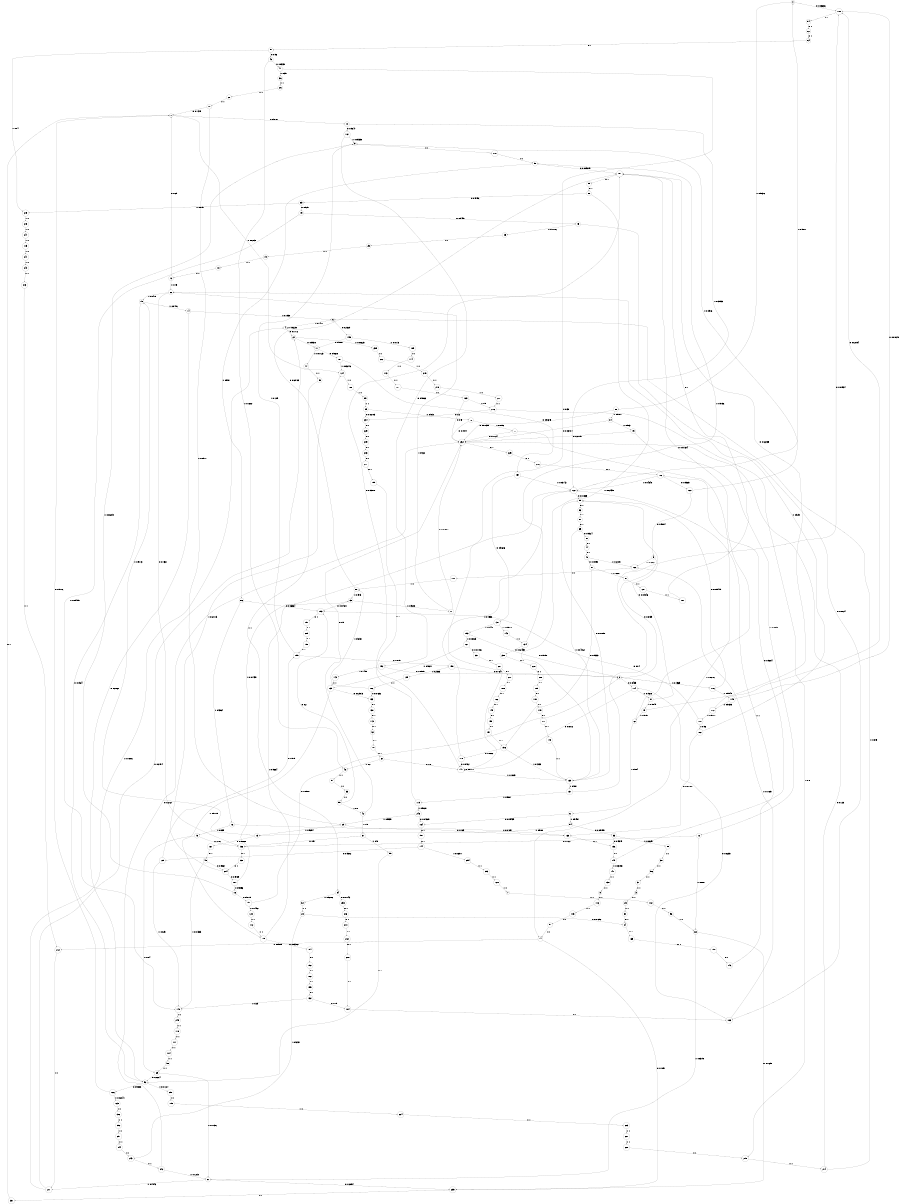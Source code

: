 digraph "ch2_both_grouped_diff_L17" {
size = "6,8.5";
ratio = "fill";
node [shape = circle];
node [fontsize = 24];
edge [fontsize = 24];
0 -> 100 [label = "0: 0.03636  "];
0 -> 88 [label = "1: 0.9636   "];
1 -> 10 [label = "0: 0.9787   "];
1 -> 124 [label = "1: 0.0213   "];
2 -> 114 [label = "0: 0.8435   "];
2 -> 176 [label = "1: 0.1565   "];
3 -> 23 [label = "1: 1        "];
4 -> 22 [label = "0: 0.1772   "];
4 -> 4 [label = "1: 0.8228   "];
5 -> 2 [label = "0: 0.8739   "];
5 -> 126 [label = "1: 0.1261   "];
6 -> 195 [label = "0: 0.2529   "];
6 -> 4 [label = "1: 0.7471   "];
7 -> 102 [label = "1: 1        "];
8 -> 116 [label = "1: 1        "];
9 -> 110 [label = "1: 1        "];
10 -> 161 [label = "0: 0.9647   "];
10 -> 122 [label = "1: 0.03533  "];
11 -> 181 [label = "0: 0.9828   "];
11 -> 47 [label = "1: 0.01723  "];
12 -> 1 [label = "0: 0.25     "];
12 -> 66 [label = "1: 0.75     "];
13 -> 167 [label = "0: 0.08868  "];
13 -> 15 [label = "1: 0.9113   "];
14 -> 52 [label = "0: 0.2062   "];
14 -> 6 [label = "1: 0.7938   "];
15 -> 52 [label = "0: 0.1524   "];
15 -> 14 [label = "1: 0.8476   "];
16 -> 151 [label = "0: 0.9179   "];
16 -> 9 [label = "1: 0.08209  "];
17 -> 1 [label = "0: 0.1429   "];
17 -> 29 [label = "1: 0.8571   "];
18 -> 12 [label = "1: 1        "];
19 -> 18 [label = "1: 1        "];
20 -> 17 [label = "1: 1        "];
21 -> 127 [label = "1: 1        "];
22 -> 11 [label = "0: 0.9938   "];
22 -> 239 [label = "1: 0.00625  "];
23 -> 30 [label = "1: 1        "];
24 -> 165 [label = "0: 1        "];
25 -> 19 [label = "1: 1        "];
26 -> 20 [label = "1: 1        "];
27 -> 196 [label = "0: 0.9333   "];
27 -> 21 [label = "1: 0.06667  "];
28 -> 24 [label = "0: 0.07692  "];
28 -> 243 [label = "1: 0.9231   "];
29 -> 163 [label = "0: 0.07057  "];
29 -> 13 [label = "1: 0.9294   "];
30 -> 24 [label = "0: 1        "];
31 -> 3 [label = "1: 1        "];
32 -> 28 [label = "1: 1        "];
33 -> 55 [label = "1: 1        "];
34 -> 233 [label = "0: 0.07143  "];
34 -> 32 [label = "1: 0.9286   "];
35 -> 25 [label = "1: 1        "];
36 -> 26 [label = "1: 1        "];
37 -> 236 [label = "0: 0.5      "];
37 -> 59 [label = "1: 0.5      "];
38 -> 56 [label = "1: 1        "];
39 -> 34 [label = "1: 1        "];
40 -> 27 [label = "0: 0.7895   "];
40 -> 126 [label = "1: 0.2105   "];
41 -> 147 [label = "0: 0.65     "];
41 -> 36 [label = "1: 0.35     "];
42 -> 232 [label = "0: 0.5      "];
42 -> 37 [label = "1: 0.5      "];
43 -> 41 [label = "0: 0.8333   "];
43 -> 46 [label = "1: 0.1667   "];
44 -> 40 [label = "0: 1        "];
45 -> 183 [label = "0: 0.8824   "];
45 -> 35 [label = "1: 0.1176   "];
46 -> 57 [label = "1: 1        "];
47 -> 39 [label = "1: 1        "];
48 -> 204 [label = "0: 0.9867   "];
48 -> 140 [label = "1: 0.01333  "];
49 -> 45 [label = "0: 0.9459   "];
49 -> 140 [label = "1: 0.05405  "];
50 -> 43 [label = "0: 0.96     "];
50 -> 249 [label = "1: 0.04     "];
51 -> 44 [label = "0: 1        "];
52 -> 166 [label = "0: 0.9888   "];
52 -> 250 [label = "1: 0.01124  "];
53 -> 156 [label = "0: 0.9375   "];
53 -> 58 [label = "1: 0.0625   "];
54 -> 53 [label = "0: 0.09195  "];
54 -> 13 [label = "1: 0.908    "];
55 -> 193 [label = "0: 0.2      "];
55 -> 42 [label = "1: 0.8      "];
56 -> 31 [label = "1: 1        "];
57 -> 33 [label = "1: 1        "];
58 -> 38 [label = "1: 1        "];
59 -> 52 [label = "0: 1        "];
60 -> 147 [label = "0: 0.8      "];
60 -> 46 [label = "1: 0.2      "];
61 -> 164 [label = "0: 0.05435  "];
61 -> 54 [label = "1: 0.9457   "];
62 -> 101 [label = "0: 0.01604  "];
62 -> 61 [label = "1: 0.984    "];
63 -> 49 [label = "0: 0.925    "];
63 -> 249 [label = "1: 0.075    "];
64 -> 50 [label = "0: 1        "];
65 -> 51 [label = "0: 0.9524   "];
65 -> 139 [label = "1: 0.04762  "];
66 -> 236 [label = "0: 0.1521   "];
66 -> 15 [label = "1: 0.8479   "];
67 -> 235 [label = "0: 0.2054   "];
67 -> 211 [label = "1: 0.7946   "];
68 -> 235 [label = "0: 0.1625   "];
68 -> 67 [label = "1: 0.8375   "];
69 -> 52 [label = "0: 0.2264   "];
69 -> 67 [label = "1: 0.7736   "];
70 -> 60 [label = "0: 1        "];
71 -> 232 [label = "0: 0.07801  "];
71 -> 66 [label = "1: 0.922    "];
72 -> 236 [label = "0: 0.122    "];
72 -> 68 [label = "1: 0.878    "];
73 -> 236 [label = "0: 0.16     "];
73 -> 69 [label = "1: 0.84     "];
74 -> 235 [label = "0: 0.1091   "];
74 -> 212 [label = "1: 0.8909   "];
75 -> 232 [label = "0: 0.2115   "];
75 -> 72 [label = "1: 0.7885   "];
76 -> 163 [label = "0: 0.165    "];
76 -> 73 [label = "1: 0.835    "];
77 -> 232 [label = "0: 0.1724   "];
77 -> 74 [label = "1: 0.8276   "];
78 -> 232 [label = "0: 0.1944   "];
78 -> 77 [label = "1: 0.8056   "];
79 -> 100 [label = "0: 0.02094  "];
79 -> 62 [label = "1: 0.9791   "];
80 -> 63 [label = "0: 0.9756   "];
80 -> 139 [label = "1: 0.02439  "];
81 -> 65 [label = "0: 1        "];
82 -> 64 [label = "0: 1        "];
83 -> 193 [label = "0: 0.07921  "];
83 -> 71 [label = "1: 0.9208   "];
84 -> 232 [label = "0: 0.03704  "];
84 -> 75 [label = "1: 0.963    "];
85 -> 234 [label = "0: 0.02703  "];
85 -> 78 [label = "1: 0.973    "];
86 -> 193 [label = "0: 0.06364  "];
86 -> 76 [label = "1: 0.9364   "];
87 -> 101 [label = "0: 0.02703  "];
87 -> 83 [label = "1: 0.973    "];
88 -> 232 [label = "0: 0.01835  "];
88 -> 84 [label = "1: 0.9817   "];
89 -> 85 [label = "1: 1        "];
90 -> 101 [label = "0: 0.009009  "];
90 -> 86 [label = "1: 0.991    "];
91 -> 99 [label = "0: 0.01546  "];
91 -> 79 [label = "1: 0.9845   "];
92 -> 70 [label = "0: 1        "];
93 -> 81 [label = "0: 1        "];
94 -> 82 [label = "0: 1        "];
95 -> 80 [label = "0: 1        "];
96 -> 68 [label = "1: 1        "];
97 -> 74 [label = "1: 1        "];
98 -> 69 [label = "1: 1        "];
99 -> 93 [label = "0: 1        "];
100 -> 94 [label = "0: 1        "];
101 -> 95 [label = "0: 1        "];
102 -> 96 [label = "1: 1        "];
103 -> 97 [label = "1: 1        "];
104 -> 98 [label = "1: 1        "];
105 -> 194 [label = "0: 0.03361  "];
105 -> 83 [label = "1: 0.9664   "];
106 -> 133 [label = "0: 0.07692  "];
106 -> 87 [label = "1: 0.9231   "];
107 -> 101 [label = "0: 1        "];
108 -> 89 [label = "1: 1        "];
109 -> 224 [label = "1: 1        "];
110 -> 90 [label = "1: 1        "];
111 -> 87 [label = "1: 1        "];
112 -> 105 [label = "1: 1        "];
113 -> 92 [label = "0: 1        "];
114 -> 147 [label = "0: 0.8072   "];
114 -> 91 [label = "1: 0.1928   "];
115 -> 241 [label = "1: 1        "];
116 -> 103 [label = "1: 1        "];
117 -> 104 [label = "1: 1        "];
118 -> 117 [label = "1: 1        "];
119 -> 101 [label = "0: 0.03818  "];
119 -> 246 [label = "1: 0.9618   "];
120 -> 7 [label = "1: 1        "];
121 -> 237 [label = "0: 0.01786  "];
121 -> 135 [label = "1: 0.9821   "];
122 -> 99 [label = "0: 0.01835  "];
122 -> 0 [label = "1: 0.9817   "];
123 -> 136 [label = "1: 1        "];
124 -> 108 [label = "1: 1        "];
125 -> 106 [label = "1: 1        "];
126 -> 111 [label = "1: 1        "];
127 -> 107 [label = "1: 1        "];
128 -> 112 [label = "1: 1        "];
129 -> 159 [label = "0: 0.975    "];
129 -> 140 [label = "1: 0.025    "];
130 -> 113 [label = "0: 1        "];
131 -> 153 [label = "0: 0.9448   "];
131 -> 143 [label = "1: 0.05518  "];
132 -> 184 [label = "0: 0.75     "];
132 -> 140 [label = "1: 0.25     "];
133 -> 130 [label = "0: 1        "];
134 -> 238 [label = "0: 0.02439  "];
134 -> 90 [label = "1: 0.9756   "];
135 -> 133 [label = "0: 0.02913  "];
135 -> 105 [label = "1: 0.9709   "];
136 -> 252 [label = "1: 1        "];
137 -> 100 [label = "0: 0.01934  "];
137 -> 119 [label = "1: 0.9807   "];
138 -> 8 [label = "1: 1        "];
139 -> 99 [label = "0: 0.01898  "];
139 -> 137 [label = "1: 0.981    "];
140 -> 245 [label = "1: 1        "];
141 -> 138 [label = "1: 1        "];
142 -> 135 [label = "1: 1        "];
143 -> 134 [label = "1: 1        "];
144 -> 129 [label = "0: 0.9302   "];
144 -> 254 [label = "1: 0.06977  "];
145 -> 186 [label = "0: 0.9684   "];
145 -> 141 [label = "1: 0.03158  "];
146 -> 122 [label = "1: 1        "];
147 -> 147 [label = "0: 0.8111   "];
147 -> 139 [label = "1: 0.1889   "];
148 -> 139 [label = "1: 1        "];
149 -> 198 [label = "0: 1        "];
150 -> 2 [label = "0: 0.7647   "];
150 -> 125 [label = "1: 0.2353   "];
151 -> 2 [label = "0: 0.8508   "];
151 -> 128 [label = "1: 0.1492   "];
152 -> 2 [label = "0: 0.8505   "];
152 -> 142 [label = "1: 0.1495   "];
153 -> 2 [label = "0: 0.9198   "];
153 -> 121 [label = "1: 0.08023  "];
154 -> 131 [label = "0: 0.9626   "];
154 -> 122 [label = "1: 0.03742  "];
155 -> 132 [label = "0: 1        "];
156 -> 145 [label = "0: 1        "];
157 -> 144 [label = "0: 1        "];
158 -> 146 [label = "0: 1        "];
159 -> 150 [label = "0: 0.875    "];
159 -> 9 [label = "1: 0.125    "];
160 -> 5 [label = "0: 0.9084   "];
160 -> 9 [label = "1: 0.0916   "];
161 -> 152 [label = "0: 0.9066   "];
161 -> 9 [label = "1: 0.09335  "];
162 -> 149 [label = "0: 1        "];
163 -> 156 [label = "0: 1        "];
164 -> 157 [label = "0: 1        "];
165 -> 158 [label = "0: 1        "];
166 -> 1 [label = "0: 0.9716   "];
166 -> 123 [label = "1: 0.02841  "];
167 -> 48 [label = "0: 1        "];
168 -> 163 [label = "0: 0.07101  "];
168 -> 66 [label = "1: 0.929    "];
169 -> 232 [label = "0: 0.5      "];
169 -> 216 [label = "1: 0.5      "];
170 -> 193 [label = "0: 0.04     "];
170 -> 168 [label = "1: 0.96     "];
171 -> 169 [label = "1: 1        "];
172 -> 101 [label = "0: 0.02235  "];
172 -> 170 [label = "1: 0.9777   "];
173 -> 171 [label = "1: 1        "];
174 -> 173 [label = "1: 1        "];
175 -> 100 [label = "0: 0.01648  "];
175 -> 172 [label = "1: 0.9835   "];
176 -> 99 [label = "0: 0.005479  "];
176 -> 175 [label = "1: 0.9945   "];
177 -> 148 [label = "0: 1        "];
178 -> 147 [label = "0: 0.8462   "];
178 -> 122 [label = "1: 0.1538   "];
179 -> 177 [label = "0: 1        "];
180 -> 179 [label = "0: 1        "];
181 -> 154 [label = "0: 0.9675   "];
181 -> 124 [label = "1: 0.03246  "];
182 -> 155 [label = "0: 1        "];
183 -> 114 [label = "0: 0.8235   "];
183 -> 126 [label = "1: 0.1765   "];
184 -> 183 [label = "0: 1        "];
185 -> 174 [label = "1: 1        "];
186 -> 160 [label = "0: 0.9565   "];
186 -> 122 [label = "1: 0.04348  "];
187 -> 16 [label = "0: 0.9856   "];
187 -> 122 [label = "1: 0.01439  "];
188 -> 162 [label = "0: 1        "];
189 -> 180 [label = "0: 1        "];
190 -> 159 [label = "0: 1        "];
191 -> 205 [label = "0: 1        "];
192 -> 182 [label = "0: 1        "];
193 -> 191 [label = "0: 1        "];
194 -> 192 [label = "0: 1        "];
195 -> 11 [label = "0: 0.9887   "];
195 -> 185 [label = "1: 0.0113   "];
196 -> 178 [label = "0: 0.8667   "];
196 -> 139 [label = "1: 0.1333   "];
197 -> 196 [label = "0: 1        "];
198 -> 197 [label = "0: 1        "];
199 -> 147 [label = "0: 1        "];
200 -> 184 [label = "0: 1        "];
201 -> 199 [label = "0: 1        "];
202 -> 200 [label = "0: 1        "];
203 -> 201 [label = "0: 1        "];
204 -> 187 [label = "0: 0.9789   "];
204 -> 124 [label = "1: 0.02113  "];
205 -> 190 [label = "0: 1        "];
206 -> 186 [label = "0: 1        "];
207 -> 188 [label = "0: 1        "];
208 -> 189 [label = "0: 1        "];
209 -> 203 [label = "0: 1        "];
210 -> 202 [label = "0: 1        "];
211 -> 22 [label = "0: 0.2194   "];
211 -> 4 [label = "1: 0.7806   "];
212 -> 211 [label = "1: 1        "];
213 -> 212 [label = "1: 1        "];
214 -> 232 [label = "0: 0.125    "];
214 -> 6 [label = "1: 0.875    "];
215 -> 214 [label = "1: 1        "];
216 -> 234 [label = "0: 0.2      "];
216 -> 215 [label = "1: 0.8      "];
217 -> 216 [label = "1: 1        "];
218 -> 217 [label = "1: 1        "];
219 -> 218 [label = "1: 1        "];
220 -> 215 [label = "1: 1        "];
221 -> 220 [label = "1: 1        "];
222 -> 219 [label = "1: 1        "];
223 -> 221 [label = "1: 1        "];
224 -> 223 [label = "1: 1        "];
225 -> 206 [label = "0: 1        "];
226 -> 210 [label = "0: 1        "];
227 -> 207 [label = "0: 1        "];
228 -> 208 [label = "0: 1        "];
229 -> 209 [label = "0: 1        "];
230 -> 204 [label = "0: 1        "];
231 -> 1 [label = "0: 1        "];
232 -> 225 [label = "0: 1        "];
233 -> 226 [label = "0: 1        "];
234 -> 229 [label = "0: 1        "];
235 -> 231 [label = "0: 1        "];
236 -> 230 [label = "0: 1        "];
237 -> 227 [label = "0: 1        "];
238 -> 228 [label = "0: 1        "];
239 -> 222 [label = "1: 1        "];
240 -> 213 [label = "1: 1        "];
241 -> 240 [label = "1: 1        "];
242 -> 232 [label = "0: 0.2727   "];
242 -> 67 [label = "1: 0.7273   "];
243 -> 242 [label = "1: 1        "];
244 -> 243 [label = "1: 1        "];
245 -> 118 [label = "1: 1        "];
246 -> 164 [label = "0: 0.04609  "];
246 -> 29 [label = "1: 0.9539   "];
247 -> 115 [label = "1: 1        "];
248 -> 247 [label = "1: 1        "];
249 -> 248 [label = "1: 1        "];
250 -> 109 [label = "1: 1        "];
251 -> 244 [label = "1: 1        "];
252 -> 251 [label = "1: 1        "];
253 -> 120 [label = "1: 1        "];
254 -> 253 [label = "1: 1        "];
}